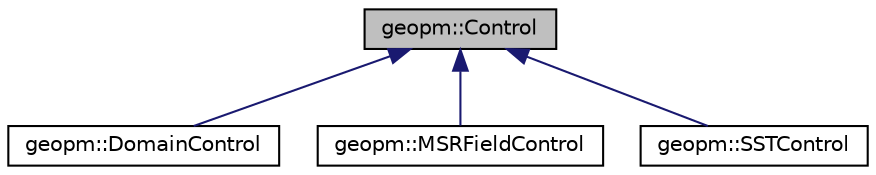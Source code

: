 digraph "geopm::Control"
{
 // LATEX_PDF_SIZE
  edge [fontname="Helvetica",fontsize="10",labelfontname="Helvetica",labelfontsize="10"];
  node [fontname="Helvetica",fontsize="10",shape=record];
  Node1 [label="geopm::Control",height=0.2,width=0.4,color="black", fillcolor="grey75", style="filled", fontcolor="black",tooltip=" "];
  Node1 -> Node2 [dir="back",color="midnightblue",fontsize="10",style="solid",fontname="Helvetica"];
  Node2 [label="geopm::DomainControl",height=0.2,width=0.4,color="black", fillcolor="white", style="filled",URL="$classgeopm_1_1_domain_control.html",tooltip=" "];
  Node1 -> Node3 [dir="back",color="midnightblue",fontsize="10",style="solid",fontname="Helvetica"];
  Node3 [label="geopm::MSRFieldControl",height=0.2,width=0.4,color="black", fillcolor="white", style="filled",URL="$classgeopm_1_1_m_s_r_field_control.html",tooltip=" "];
  Node1 -> Node4 [dir="back",color="midnightblue",fontsize="10",style="solid",fontname="Helvetica"];
  Node4 [label="geopm::SSTControl",height=0.2,width=0.4,color="black", fillcolor="white", style="filled",URL="$classgeopm_1_1_s_s_t_control.html",tooltip=" "];
}
